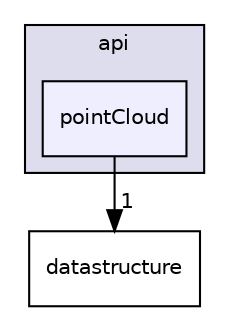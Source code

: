 digraph "interfaces/api/pointCloud" {
  compound=true
  node [ fontsize="10", fontname="Helvetica"];
  edge [ labelfontsize="10", labelfontname="Helvetica"];
  subgraph clusterdir_5ccb2e05c35c6d85a94d42568a113e58 {
    graph [ bgcolor="#ddddee", pencolor="black", label="api" fontname="Helvetica", fontsize="10", URL="dir_5ccb2e05c35c6d85a94d42568a113e58.html"]
  dir_561826487d3939c8c9cd02dc0e0c75ba [shape=box, label="pointCloud", style="filled", fillcolor="#eeeeff", pencolor="black", URL="dir_561826487d3939c8c9cd02dc0e0c75ba.html"];
  }
  dir_3163639002ef67c6c12f1b2ccf7afca4 [shape=box label="datastructure" URL="dir_3163639002ef67c6c12f1b2ccf7afca4.html"];
  dir_561826487d3939c8c9cd02dc0e0c75ba->dir_3163639002ef67c6c12f1b2ccf7afca4 [headlabel="1", labeldistance=1.5 headhref="dir_000013_000029.html"];
}
